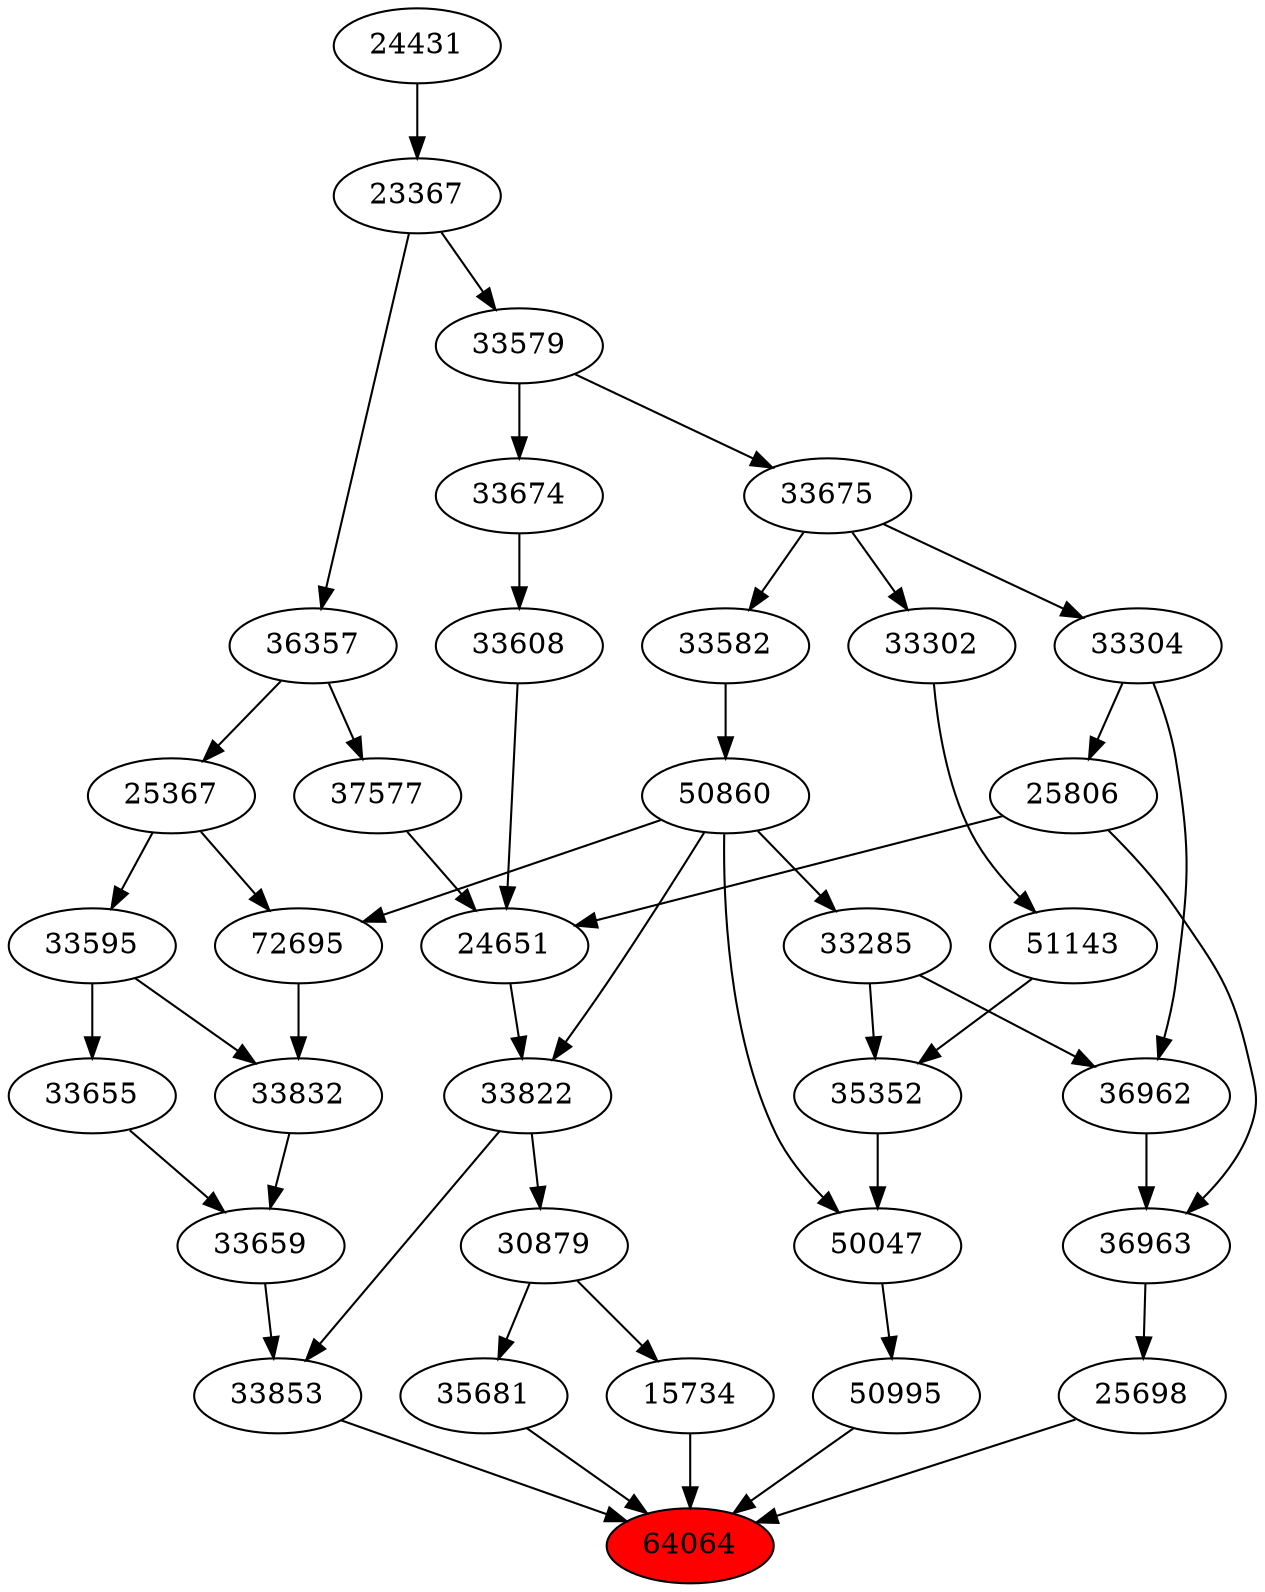 strict digraph{ 
64064 [label="64064" fillcolor=red style=filled]
33853 -> 64064
25698 -> 64064
35681 -> 64064
15734 -> 64064
50995 -> 64064
33853 [label="33853"]
33659 -> 33853
33822 -> 33853
25698 [label="25698"]
36963 -> 25698
35681 [label="35681"]
30879 -> 35681
15734 [label="15734"]
30879 -> 15734
50995 [label="50995"]
50047 -> 50995
33659 [label="33659"]
33655 -> 33659
33832 -> 33659
33822 [label="33822"]
24651 -> 33822
50860 -> 33822
36963 [label="36963"]
36962 -> 36963
25806 -> 36963
30879 [label="30879"]
33822 -> 30879
50047 [label="50047"]
35352 -> 50047
50860 -> 50047
33655 [label="33655"]
33595 -> 33655
33832 [label="33832"]
72695 -> 33832
33595 -> 33832
24651 [label="24651"]
25806 -> 24651
33608 -> 24651
37577 -> 24651
50860 [label="50860"]
33582 -> 50860
36962 [label="36962"]
33285 -> 36962
33304 -> 36962
25806 [label="25806"]
33304 -> 25806
35352 [label="35352"]
33285 -> 35352
51143 -> 35352
33595 [label="33595"]
25367 -> 33595
72695 [label="72695"]
50860 -> 72695
25367 -> 72695
33608 [label="33608"]
33674 -> 33608
37577 [label="37577"]
36357 -> 37577
33582 [label="33582"]
33675 -> 33582
33285 [label="33285"]
50860 -> 33285
33304 [label="33304"]
33675 -> 33304
51143 [label="51143"]
33302 -> 51143
25367 [label="25367"]
36357 -> 25367
33674 [label="33674"]
33579 -> 33674
36357 [label="36357"]
23367 -> 36357
33675 [label="33675"]
33579 -> 33675
33302 [label="33302"]
33675 -> 33302
33579 [label="33579"]
23367 -> 33579
23367 [label="23367"]
24431 -> 23367
24431 [label="24431"]
}